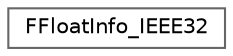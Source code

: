 digraph "Graphical Class Hierarchy"
{
 // INTERACTIVE_SVG=YES
 // LATEX_PDF_SIZE
  bgcolor="transparent";
  edge [fontname=Helvetica,fontsize=10,labelfontname=Helvetica,labelfontsize=10];
  node [fontname=Helvetica,fontsize=10,shape=box,height=0.2,width=0.4];
  rankdir="LR";
  Node0 [id="Node000000",label="FFloatInfo_IEEE32",height=0.2,width=0.4,color="grey40", fillcolor="white", style="filled",URL="$d2/ddb/classFFloatInfo__IEEE32.html",tooltip=" "];
}
